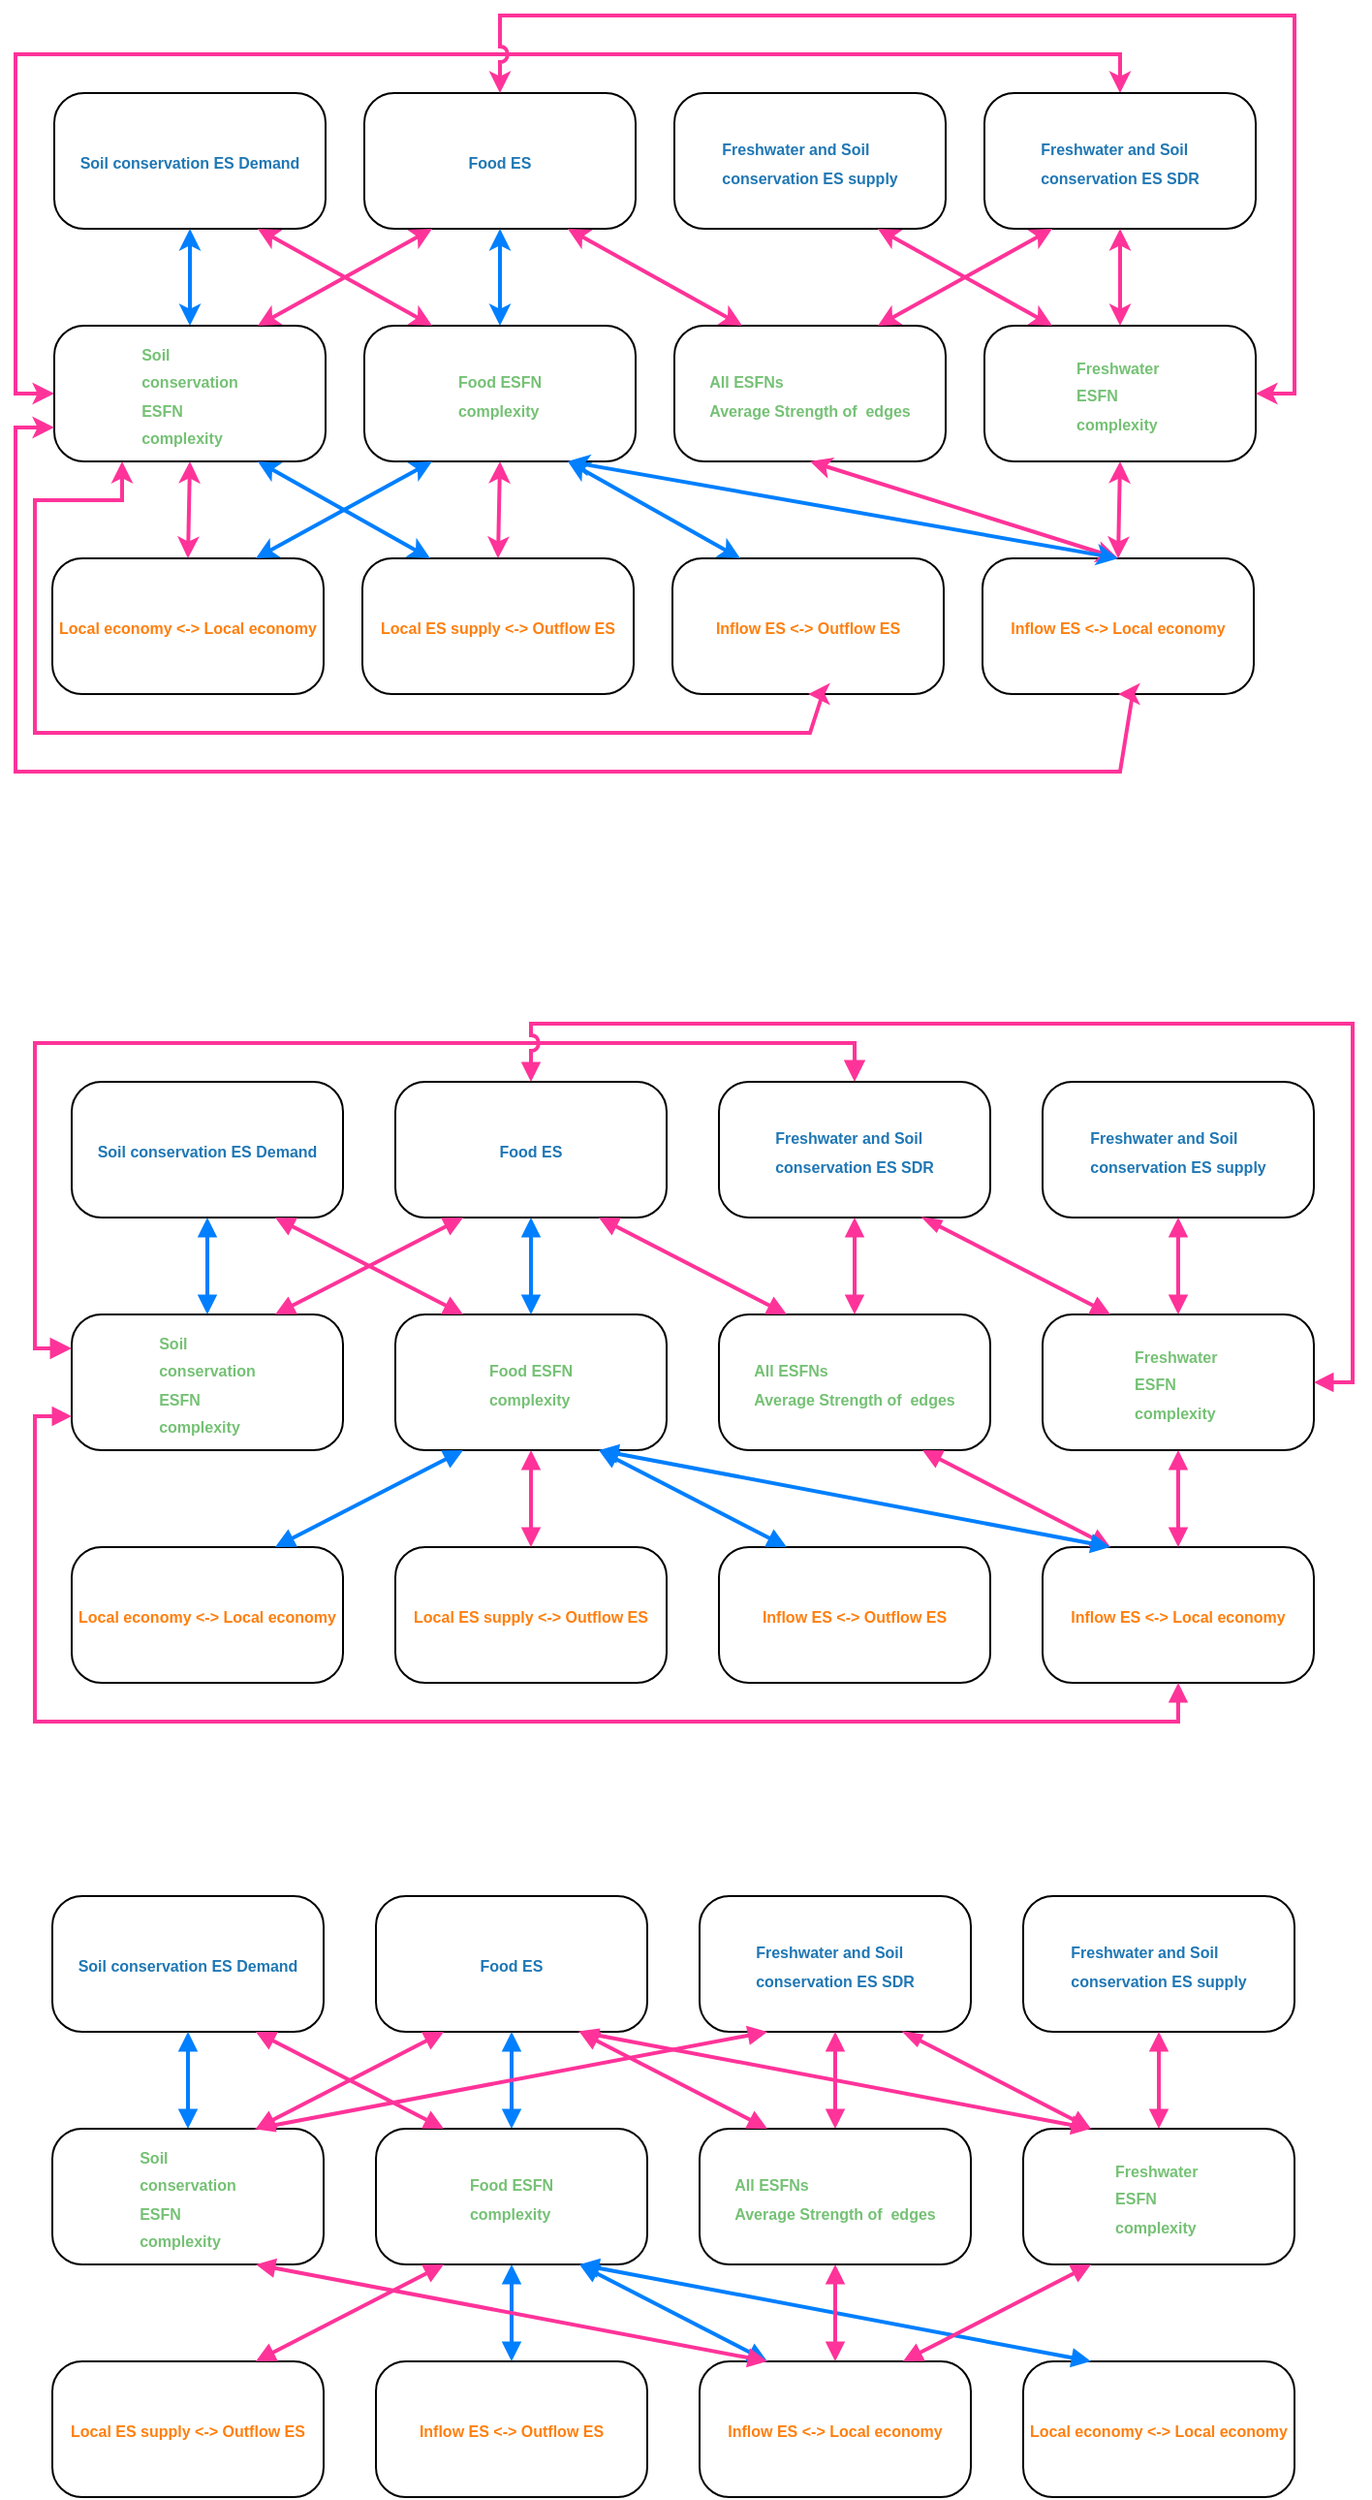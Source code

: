 <mxfile version="24.0.7" type="github">
  <diagram name="第 1 页" id="JeE2c27Bu6EYM7HYvsVZ">
    <mxGraphModel dx="983" dy="547" grid="1" gridSize="10" guides="1" tooltips="1" connect="1" arrows="1" fold="1" page="1" pageScale="1" pageWidth="827" pageHeight="1169" math="0" shadow="0">
      <root>
        <mxCell id="0" />
        <mxCell id="1" parent="0" />
        <mxCell id="OIKS8xXbddzwCxAj18jL-1" value="&lt;p style=&quot;language:zh-CN;margin-top:0pt;margin-bottom:0pt;margin-left:0in;&lt;br/&gt;text-align:left;direction:ltr;unicode-bidi:embed;mso-line-break-override:none;&lt;br/&gt;word-break:normal;punctuation-wrap:hanging&quot;&gt;&lt;span style=&quot;color: rgb(31, 119, 180); font-family: Arial; font-size: 8px; font-weight: 700;&quot;&gt;Soil&amp;nbsp;&lt;/span&gt;&lt;span style=&quot;color: rgb(31, 119, 180); font-family: Arial; font-size: 8px; font-weight: 700;&quot;&gt;conservation ES Demand&lt;/span&gt;&lt;br&gt;&lt;/p&gt;" style="rounded=1;whiteSpace=wrap;html=1;arcSize=22;" parent="1" vertex="1">
          <mxGeometry x="80" y="80" width="140" height="70" as="geometry" />
        </mxCell>
        <mxCell id="OIKS8xXbddzwCxAj18jL-2" value="&lt;span style=&quot;color: rgb(31, 119, 180); font-size: 8px; font-weight: 700; text-align: left;&quot;&gt;Food ES&lt;/span&gt;" style="rounded=1;whiteSpace=wrap;html=1;arcSize=22;" parent="1" vertex="1">
          <mxGeometry x="240" y="80" width="140" height="70" as="geometry" />
        </mxCell>
        <mxCell id="OIKS8xXbddzwCxAj18jL-3" value="&lt;p style=&quot;text-align: left; margin-top: 0pt; margin-bottom: 0pt; margin-left: 0in; direction: ltr; unicode-bidi: embed; word-break: normal;&quot;&gt;&lt;font style=&quot;font-size: 8px;&quot;&gt;&lt;span style=&quot;color: rgb(31, 119, 180); font-weight: bold;&quot;&gt;Freshwater&amp;nbsp;&lt;/span&gt;&lt;span style=&quot;color: rgb(31, 119, 180); font-weight: bold; background-color: initial;&quot;&gt;and&amp;nbsp;&lt;/span&gt;&lt;span style=&quot;color: rgb(31, 119, 180); font-weight: bold; background-color: initial;&quot;&gt;Soil&amp;nbsp;&lt;/span&gt;&lt;/font&gt;&lt;/p&gt;&lt;p style=&quot;text-align: left; margin-top: 0pt; margin-bottom: 0pt; margin-left: 0in; direction: ltr; unicode-bidi: embed; word-break: normal;&quot;&gt;&lt;font style=&quot;font-size: 8px;&quot;&gt;&lt;span style=&quot;color: rgb(31, 119, 180); font-weight: bold; background-color: initial;&quot;&gt;conservation&lt;/span&gt;&lt;span style=&quot;background-color: initial; color: rgb(31, 119, 180); font-weight: bold;&quot;&gt;&amp;nbsp;&lt;/span&gt;&lt;span style=&quot;background-color: initial; color: rgb(31, 119, 180); font-weight: bold;&quot;&gt;ES&amp;nbsp;&lt;/span&gt;&lt;span style=&quot;color: rgb(31, 119, 180); font-weight: bold; background-color: initial;&quot;&gt;supply&lt;/span&gt;&lt;/font&gt;&lt;/p&gt;" style="rounded=1;whiteSpace=wrap;html=1;arcSize=22;" parent="1" vertex="1">
          <mxGeometry x="400" y="80" width="140" height="70" as="geometry" />
        </mxCell>
        <mxCell id="OIKS8xXbddzwCxAj18jL-41" style="edgeStyle=orthogonalEdgeStyle;rounded=0;orthogonalLoop=1;jettySize=auto;html=1;exitX=0.5;exitY=0;exitDx=0;exitDy=0;startArrow=classic;startFill=1;endSize=5;startSize=5;strokeWidth=2;strokeColor=#FF3399;entryX=0;entryY=0.5;entryDx=0;entryDy=0;" parent="1" source="OIKS8xXbddzwCxAj18jL-4" target="OIKS8xXbddzwCxAj18jL-5" edge="1">
          <mxGeometry relative="1" as="geometry">
            <mxPoint x="630.103" y="30" as="targetPoint" />
          </mxGeometry>
        </mxCell>
        <mxCell id="OIKS8xXbddzwCxAj18jL-4" value="&lt;p style=&quot;text-align: left; margin-top: 0pt; margin-bottom: 0pt; margin-left: 0in; direction: ltr; unicode-bidi: embed; word-break: normal;&quot;&gt;&lt;font style=&quot;font-size: 8px;&quot;&gt;&lt;span style=&quot;color: rgb(31, 119, 180); font-weight: bold;&quot;&gt;Freshwater&amp;nbsp;&lt;/span&gt;&lt;span style=&quot;color: rgb(31, 119, 180); font-weight: bold; background-color: initial;&quot;&gt;and&amp;nbsp;&lt;/span&gt;&lt;span style=&quot;color: rgb(31, 119, 180); font-weight: bold; background-color: initial;&quot;&gt;Soil&amp;nbsp;&lt;/span&gt;&lt;/font&gt;&lt;/p&gt;&lt;p style=&quot;text-align: left; margin-top: 0pt; margin-bottom: 0pt; margin-left: 0in; direction: ltr; unicode-bidi: embed; word-break: normal;&quot;&gt;&lt;font style=&quot;font-size: 8px;&quot;&gt;&lt;span style=&quot;color: rgb(31, 119, 180); font-weight: bold; background-color: initial;&quot;&gt;conservation&lt;/span&gt;&lt;span style=&quot;background-color: initial; color: rgb(31, 119, 180); font-weight: bold;&quot;&gt;&amp;nbsp;&lt;/span&gt;&lt;span style=&quot;background-color: initial; color: rgb(31, 119, 180); font-weight: bold;&quot;&gt;ES&amp;nbsp;&lt;/span&gt;&lt;span style=&quot;color: rgb(31, 119, 180); font-weight: bold; background-color: initial;&quot;&gt;SDR&lt;/span&gt;&lt;/font&gt;&lt;/p&gt;" style="rounded=1;whiteSpace=wrap;html=1;arcSize=22;" parent="1" vertex="1">
          <mxGeometry x="560" y="80" width="140" height="70" as="geometry" />
        </mxCell>
        <mxCell id="OIKS8xXbddzwCxAj18jL-5" value="&lt;p style=&quot;text-align: left; margin-top: 0pt; margin-bottom: 0pt; margin-left: 0in; direction: ltr; unicode-bidi: embed; word-break: normal;&quot;&gt;&lt;font color=&quot;#75c175&quot;&gt;&lt;span style=&quot;font-size: 8px;&quot;&gt;&lt;b&gt;Soil&amp;nbsp;&lt;/b&gt;&lt;/span&gt;&lt;/font&gt;&lt;/p&gt;&lt;p style=&quot;text-align: left; margin-top: 0pt; margin-bottom: 0pt; margin-left: 0in; direction: ltr; unicode-bidi: embed; word-break: normal;&quot;&gt;&lt;font color=&quot;#75c175&quot;&gt;&lt;span style=&quot;font-size: 8px;&quot;&gt;&lt;b&gt;conservation&lt;/b&gt;&lt;/span&gt;&lt;/font&gt;&lt;/p&gt;&lt;p style=&quot;text-align: left; margin-top: 0pt; margin-bottom: 0pt; margin-left: 0in; direction: ltr; unicode-bidi: embed; word-break: normal;&quot;&gt;&lt;font color=&quot;#75c175&quot;&gt;&lt;span style=&quot;font-size: 8px;&quot;&gt;&lt;b&gt;ESFN&lt;/b&gt;&lt;/span&gt;&lt;/font&gt;&lt;/p&gt;&lt;p style=&quot;text-align: left; margin-top: 0pt; margin-bottom: 0pt; margin-left: 0in; direction: ltr; unicode-bidi: embed; word-break: normal;&quot;&gt;&lt;font color=&quot;#75c175&quot;&gt;&lt;span style=&quot;font-size: 8px;&quot;&gt;&lt;b&gt;complexity&lt;/b&gt;&lt;/span&gt;&lt;/font&gt;&lt;/p&gt;" style="rounded=1;whiteSpace=wrap;html=1;arcSize=22;" parent="1" vertex="1">
          <mxGeometry x="80" y="200" width="140" height="70" as="geometry" />
        </mxCell>
        <mxCell id="OIKS8xXbddzwCxAj18jL-6" value="&lt;p style=&quot;text-align: left; margin-top: 0pt; margin-bottom: 0pt; margin-left: 0in; direction: ltr; unicode-bidi: embed; word-break: normal;&quot;&gt;&lt;font color=&quot;#75c175&quot;&gt;&lt;span style=&quot;font-size: 8px;&quot;&gt;&lt;b&gt;Food ESFN&lt;/b&gt;&lt;/span&gt;&lt;/font&gt;&lt;/p&gt;&lt;p style=&quot;text-align: left; margin-top: 0pt; margin-bottom: 0pt; margin-left: 0in; direction: ltr; unicode-bidi: embed; word-break: normal;&quot;&gt;&lt;font color=&quot;#75c175&quot;&gt;&lt;span style=&quot;font-size: 8px;&quot;&gt;&lt;b&gt;complexity&lt;/b&gt;&lt;/span&gt;&lt;/font&gt;&lt;/p&gt;" style="rounded=1;whiteSpace=wrap;html=1;arcSize=22;" parent="1" vertex="1">
          <mxGeometry x="240" y="200" width="140" height="70" as="geometry" />
        </mxCell>
        <mxCell id="OIKS8xXbddzwCxAj18jL-7" value="&lt;p style=&quot;text-align: left; margin-top: 0pt; margin-bottom: 0pt; margin-left: 0in; direction: ltr; unicode-bidi: embed; word-break: normal;&quot;&gt;&lt;font color=&quot;#75c175&quot;&gt;&lt;span style=&quot;font-size: 8px;&quot;&gt;&lt;b&gt;All ESFNs&lt;/b&gt;&lt;/span&gt;&lt;/font&gt;&lt;/p&gt;&lt;p style=&quot;text-align: left; margin-top: 0pt; margin-bottom: 0pt; margin-left: 0in; direction: ltr; unicode-bidi: embed; word-break: normal;&quot;&gt;&lt;font color=&quot;#75c175&quot;&gt;&lt;span style=&quot;font-size: 8px;&quot;&gt;&lt;b&gt;Average&amp;nbsp;&lt;/b&gt;&lt;/span&gt;&lt;/font&gt;&lt;b style=&quot;font-size: 8px; color: rgb(117, 193, 117); background-color: initial;&quot;&gt;Strength of&amp;nbsp;&amp;nbsp;&lt;/b&gt;&lt;b style=&quot;font-size: 8px; color: rgb(117, 193, 117); background-color: initial;&quot;&gt;edges&lt;/b&gt;&lt;/p&gt;" style="rounded=1;whiteSpace=wrap;html=1;arcSize=22;" parent="1" vertex="1">
          <mxGeometry x="400" y="200" width="140" height="70" as="geometry" />
        </mxCell>
        <mxCell id="OIKS8xXbddzwCxAj18jL-8" value="&lt;p style=&quot;text-align: left; margin-top: 0pt; margin-bottom: 0pt; margin-left: 0in; direction: ltr; unicode-bidi: embed; word-break: normal;&quot;&gt;&lt;font color=&quot;#75c175&quot;&gt;&lt;span style=&quot;font-size: 8px;&quot;&gt;&lt;b&gt;Freshwater&amp;nbsp;&lt;/b&gt;&lt;/span&gt;&lt;/font&gt;&lt;/p&gt;&lt;p style=&quot;text-align: left; margin-top: 0pt; margin-bottom: 0pt; margin-left: 0in; direction: ltr; unicode-bidi: embed; word-break: normal;&quot;&gt;&lt;font color=&quot;#75c175&quot;&gt;&lt;span style=&quot;font-size: 8px;&quot;&gt;&lt;b&gt;ESFN&lt;/b&gt;&lt;/span&gt;&lt;/font&gt;&lt;/p&gt;&lt;p style=&quot;text-align: left; margin-top: 0pt; margin-bottom: 0pt; margin-left: 0in; direction: ltr; unicode-bidi: embed; word-break: normal;&quot;&gt;&lt;font color=&quot;#75c175&quot;&gt;&lt;span style=&quot;font-size: 8px;&quot;&gt;&lt;b&gt;complexity&lt;/b&gt;&lt;/span&gt;&lt;/font&gt;&lt;/p&gt;" style="rounded=1;whiteSpace=wrap;html=1;arcSize=22;" parent="1" vertex="1">
          <mxGeometry x="560" y="200" width="140" height="70" as="geometry" />
        </mxCell>
        <mxCell id="OIKS8xXbddzwCxAj18jL-9" value="&lt;span style=&quot;color: rgb(255, 127, 14); font-size: 8px; font-weight: 700; text-align: left;&quot;&gt;Local economy &amp;lt;-&amp;gt; Local economy&lt;/span&gt;" style="rounded=1;whiteSpace=wrap;html=1;arcSize=22;" parent="1" vertex="1">
          <mxGeometry x="79" y="320" width="140" height="70" as="geometry" />
        </mxCell>
        <mxCell id="OIKS8xXbddzwCxAj18jL-10" value="&lt;b style=&quot;color: rgb(255, 127, 14); font-size: 8px; text-align: left;&quot;&gt;Local ES supply &amp;lt;-&amp;gt; Outflow ES&lt;/b&gt;" style="rounded=1;whiteSpace=wrap;html=1;arcSize=22;" parent="1" vertex="1">
          <mxGeometry x="239" y="320" width="140" height="70" as="geometry" />
        </mxCell>
        <mxCell id="OIKS8xXbddzwCxAj18jL-11" value="&lt;b style=&quot;color: rgb(255, 127, 14); font-size: 8px; text-align: left;&quot;&gt;Inflow ES &amp;lt;-&amp;gt; Outflow ES&lt;/b&gt;" style="rounded=1;whiteSpace=wrap;html=1;arcSize=22;" parent="1" vertex="1">
          <mxGeometry x="399" y="320" width="140" height="70" as="geometry" />
        </mxCell>
        <mxCell id="OIKS8xXbddzwCxAj18jL-12" value="&lt;b style=&quot;color: rgb(255, 127, 14); font-size: 8px; text-align: left;&quot;&gt;Inflow ES &amp;lt;-&amp;gt; Local economy&lt;/b&gt;" style="rounded=1;whiteSpace=wrap;html=1;arcSize=22;" parent="1" vertex="1">
          <mxGeometry x="559" y="320" width="140" height="70" as="geometry" />
        </mxCell>
        <mxCell id="OIKS8xXbddzwCxAj18jL-33" value="" style="endArrow=classic;startArrow=classic;html=1;rounded=0;strokeWidth=2;endSize=5;startSize=5;entryX=0.5;entryY=1;entryDx=0;entryDy=0;exitX=0.5;exitY=0;exitDx=0;exitDy=0;strokeColor=#007FFF;" parent="1" source="OIKS8xXbddzwCxAj18jL-5" target="OIKS8xXbddzwCxAj18jL-1" edge="1">
          <mxGeometry width="50" height="50" relative="1" as="geometry">
            <mxPoint x="40" y="200" as="sourcePoint" />
            <mxPoint x="90" y="150" as="targetPoint" />
          </mxGeometry>
        </mxCell>
        <mxCell id="OIKS8xXbddzwCxAj18jL-34" value="" style="endArrow=classic;startArrow=classic;html=1;rounded=0;strokeWidth=2;endSize=5;startSize=5;entryX=0.75;entryY=1;entryDx=0;entryDy=0;exitX=0.25;exitY=0;exitDx=0;exitDy=0;strokeColor=#FF3399;" parent="1" source="OIKS8xXbddzwCxAj18jL-6" target="OIKS8xXbddzwCxAj18jL-1" edge="1">
          <mxGeometry width="50" height="50" relative="1" as="geometry">
            <mxPoint x="160" y="210" as="sourcePoint" />
            <mxPoint x="160" y="160" as="targetPoint" />
          </mxGeometry>
        </mxCell>
        <mxCell id="OIKS8xXbddzwCxAj18jL-35" value="" style="endArrow=classic;startArrow=classic;html=1;rounded=0;strokeWidth=2;endSize=5;startSize=5;entryX=0.75;entryY=0;entryDx=0;entryDy=0;exitX=0.25;exitY=1;exitDx=0;exitDy=0;strokeColor=#FF3399;" parent="1" source="OIKS8xXbddzwCxAj18jL-2" target="OIKS8xXbddzwCxAj18jL-5" edge="1">
          <mxGeometry width="50" height="50" relative="1" as="geometry">
            <mxPoint x="285" y="210" as="sourcePoint" />
            <mxPoint x="195" y="160" as="targetPoint" />
          </mxGeometry>
        </mxCell>
        <mxCell id="OIKS8xXbddzwCxAj18jL-36" value="" style="endArrow=classic;startArrow=classic;html=1;rounded=0;strokeWidth=2;endSize=5;startSize=5;entryX=0.5;entryY=1;entryDx=0;entryDy=0;exitX=0.5;exitY=0;exitDx=0;exitDy=0;strokeColor=#007FFF;" parent="1" source="OIKS8xXbddzwCxAj18jL-6" target="OIKS8xXbddzwCxAj18jL-2" edge="1">
          <mxGeometry width="50" height="50" relative="1" as="geometry">
            <mxPoint x="160" y="210" as="sourcePoint" />
            <mxPoint x="160" y="160" as="targetPoint" />
          </mxGeometry>
        </mxCell>
        <mxCell id="OIKS8xXbddzwCxAj18jL-37" value="" style="endArrow=classic;startArrow=classic;html=1;rounded=0;strokeWidth=2;endSize=5;startSize=5;entryX=0.5;entryY=1;entryDx=0;entryDy=0;exitX=0.5;exitY=0;exitDx=0;exitDy=0;strokeColor=#FF3399;" parent="1" source="OIKS8xXbddzwCxAj18jL-8" target="OIKS8xXbddzwCxAj18jL-4" edge="1">
          <mxGeometry width="50" height="50" relative="1" as="geometry">
            <mxPoint x="285" y="210" as="sourcePoint" />
            <mxPoint x="195" y="160" as="targetPoint" />
          </mxGeometry>
        </mxCell>
        <mxCell id="OIKS8xXbddzwCxAj18jL-38" value="" style="endArrow=classic;startArrow=classic;html=1;rounded=0;strokeWidth=2;endSize=5;startSize=5;entryX=0.75;entryY=1;entryDx=0;entryDy=0;exitX=0.25;exitY=0;exitDx=0;exitDy=0;strokeColor=#FF3399;" parent="1" source="OIKS8xXbddzwCxAj18jL-7" target="OIKS8xXbddzwCxAj18jL-2" edge="1">
          <mxGeometry width="50" height="50" relative="1" as="geometry">
            <mxPoint x="285" y="210" as="sourcePoint" />
            <mxPoint x="195" y="160" as="targetPoint" />
          </mxGeometry>
        </mxCell>
        <mxCell id="OIKS8xXbddzwCxAj18jL-39" value="" style="endArrow=classic;startArrow=classic;html=1;rounded=0;strokeWidth=2;endSize=5;startSize=5;entryX=0.75;entryY=1;entryDx=0;entryDy=0;exitX=0.25;exitY=0;exitDx=0;exitDy=0;strokeColor=#FF3399;" parent="1" source="OIKS8xXbddzwCxAj18jL-8" target="OIKS8xXbddzwCxAj18jL-3" edge="1">
          <mxGeometry width="50" height="50" relative="1" as="geometry">
            <mxPoint x="610" y="200" as="sourcePoint" />
            <mxPoint x="520" y="150" as="targetPoint" />
          </mxGeometry>
        </mxCell>
        <mxCell id="OIKS8xXbddzwCxAj18jL-40" value="" style="endArrow=classic;startArrow=classic;html=1;rounded=0;strokeWidth=2;endSize=5;startSize=5;entryX=0.75;entryY=0;entryDx=0;entryDy=0;exitX=0.25;exitY=1;exitDx=0;exitDy=0;strokeColor=#FF3399;" parent="1" source="OIKS8xXbddzwCxAj18jL-4" target="OIKS8xXbddzwCxAj18jL-7" edge="1">
          <mxGeometry width="50" height="50" relative="1" as="geometry">
            <mxPoint x="610" y="150" as="sourcePoint" />
            <mxPoint x="520" y="200" as="targetPoint" />
          </mxGeometry>
        </mxCell>
        <mxCell id="OIKS8xXbddzwCxAj18jL-42" style="edgeStyle=orthogonalEdgeStyle;rounded=0;orthogonalLoop=1;jettySize=auto;html=1;exitX=1;exitY=0.5;exitDx=0;exitDy=0;startArrow=classic;startFill=1;endSize=5;startSize=5;strokeWidth=2;strokeColor=#FF3399;entryX=0.5;entryY=0;entryDx=0;entryDy=0;jumpStyle=arc;" parent="1" source="OIKS8xXbddzwCxAj18jL-8" target="OIKS8xXbddzwCxAj18jL-2" edge="1">
          <mxGeometry relative="1" as="geometry">
            <mxPoint x="90" y="245" as="targetPoint" />
            <mxPoint x="640" y="90" as="sourcePoint" />
            <Array as="points">
              <mxPoint x="720" y="235" />
              <mxPoint x="720" y="40" />
              <mxPoint x="310" y="40" />
            </Array>
          </mxGeometry>
        </mxCell>
        <mxCell id="OIKS8xXbddzwCxAj18jL-64" value="" style="endArrow=classic;startArrow=classic;html=1;rounded=0;strokeWidth=2;endSize=5;startSize=5;entryX=0.5;entryY=1;entryDx=0;entryDy=0;exitX=0.5;exitY=0;exitDx=0;exitDy=0;strokeColor=#FF3399;" parent="1" source="OIKS8xXbddzwCxAj18jL-9" target="OIKS8xXbddzwCxAj18jL-5" edge="1">
          <mxGeometry width="50" height="50" relative="1" as="geometry">
            <mxPoint x="640" y="210" as="sourcePoint" />
            <mxPoint x="640" y="160" as="targetPoint" />
          </mxGeometry>
        </mxCell>
        <mxCell id="OIKS8xXbddzwCxAj18jL-67" value="" style="endArrow=classic;startArrow=classic;html=1;rounded=0;strokeWidth=2;endSize=5;startSize=5;entryX=0.5;entryY=1;entryDx=0;entryDy=0;exitX=0.5;exitY=0;exitDx=0;exitDy=0;strokeColor=#FF3399;" parent="1" source="OIKS8xXbddzwCxAj18jL-10" target="OIKS8xXbddzwCxAj18jL-6" edge="1">
          <mxGeometry width="50" height="50" relative="1" as="geometry">
            <mxPoint x="160" y="330" as="sourcePoint" />
            <mxPoint x="160" y="280" as="targetPoint" />
          </mxGeometry>
        </mxCell>
        <mxCell id="OIKS8xXbddzwCxAj18jL-68" value="" style="endArrow=classic;startArrow=classic;html=1;rounded=0;strokeWidth=2;endSize=5;startSize=5;entryX=0.25;entryY=1;entryDx=0;entryDy=0;exitX=0.75;exitY=0;exitDx=0;exitDy=0;strokeColor=#007FFF;" parent="1" source="OIKS8xXbddzwCxAj18jL-9" target="OIKS8xXbddzwCxAj18jL-6" edge="1">
          <mxGeometry width="50" height="50" relative="1" as="geometry">
            <mxPoint x="320" y="210" as="sourcePoint" />
            <mxPoint x="320" y="160" as="targetPoint" />
          </mxGeometry>
        </mxCell>
        <mxCell id="OIKS8xXbddzwCxAj18jL-69" value="" style="endArrow=classic;startArrow=classic;html=1;rounded=0;strokeWidth=2;endSize=5;startSize=5;entryX=0.25;entryY=0;entryDx=0;entryDy=0;exitX=0.75;exitY=1;exitDx=0;exitDy=0;strokeColor=#007FFF;" parent="1" source="OIKS8xXbddzwCxAj18jL-5" target="OIKS8xXbddzwCxAj18jL-10" edge="1">
          <mxGeometry width="50" height="50" relative="1" as="geometry">
            <mxPoint x="195" y="330" as="sourcePoint" />
            <mxPoint x="285" y="280" as="targetPoint" />
          </mxGeometry>
        </mxCell>
        <mxCell id="OIKS8xXbddzwCxAj18jL-70" value="" style="endArrow=classic;startArrow=classic;html=1;rounded=0;strokeWidth=2;endSize=5;startSize=5;entryX=0.75;entryY=1;entryDx=0;entryDy=0;exitX=0.25;exitY=0;exitDx=0;exitDy=0;strokeColor=#007FFF;" parent="1" source="OIKS8xXbddzwCxAj18jL-11" target="OIKS8xXbddzwCxAj18jL-6" edge="1">
          <mxGeometry width="50" height="50" relative="1" as="geometry">
            <mxPoint x="195" y="330" as="sourcePoint" />
            <mxPoint x="285" y="280" as="targetPoint" />
          </mxGeometry>
        </mxCell>
        <mxCell id="OIKS8xXbddzwCxAj18jL-72" value="" style="endArrow=classic;startArrow=classic;html=1;rounded=0;strokeWidth=2;endSize=5;startSize=5;entryX=0.5;entryY=1;entryDx=0;entryDy=0;exitX=0.5;exitY=0;exitDx=0;exitDy=0;strokeColor=#FF3399;" parent="1" source="OIKS8xXbddzwCxAj18jL-12" target="OIKS8xXbddzwCxAj18jL-8" edge="1">
          <mxGeometry width="50" height="50" relative="1" as="geometry">
            <mxPoint x="160" y="330" as="sourcePoint" />
            <mxPoint x="160" y="280" as="targetPoint" />
          </mxGeometry>
        </mxCell>
        <mxCell id="OIKS8xXbddzwCxAj18jL-73" value="" style="endArrow=classic;startArrow=classic;html=1;rounded=0;strokeWidth=2;endSize=5;startSize=5;entryX=0.5;entryY=1;entryDx=0;entryDy=0;exitX=0.5;exitY=0;exitDx=0;exitDy=0;strokeColor=#FF3399;" parent="1" source="OIKS8xXbddzwCxAj18jL-12" target="OIKS8xXbddzwCxAj18jL-7" edge="1">
          <mxGeometry width="50" height="50" relative="1" as="geometry">
            <mxPoint x="640" y="330" as="sourcePoint" />
            <mxPoint x="640" y="280" as="targetPoint" />
          </mxGeometry>
        </mxCell>
        <mxCell id="OIKS8xXbddzwCxAj18jL-74" style="edgeStyle=orthogonalEdgeStyle;rounded=0;orthogonalLoop=1;jettySize=auto;html=1;exitX=0.5;exitY=1;exitDx=0;exitDy=0;startArrow=classic;startFill=1;endSize=5;startSize=5;strokeWidth=2;strokeColor=#FF3399;entryX=0;entryY=0.75;entryDx=0;entryDy=0;jumpStyle=arc;" parent="1" source="OIKS8xXbddzwCxAj18jL-12" target="OIKS8xXbddzwCxAj18jL-5" edge="1">
          <mxGeometry relative="1" as="geometry">
            <mxPoint x="300" y="469.97" as="targetPoint" />
            <mxPoint x="690" y="624.97" as="sourcePoint" />
            <Array as="points">
              <mxPoint x="630" y="430" />
              <mxPoint x="60" y="430" />
              <mxPoint x="60" y="253" />
            </Array>
          </mxGeometry>
        </mxCell>
        <mxCell id="OIKS8xXbddzwCxAj18jL-75" style="edgeStyle=orthogonalEdgeStyle;rounded=0;orthogonalLoop=1;jettySize=auto;html=1;exitX=0.5;exitY=1;exitDx=0;exitDy=0;startArrow=classic;startFill=1;endSize=5;startSize=5;strokeWidth=2;strokeColor=#FF3399;jumpStyle=arc;entryX=0.25;entryY=1;entryDx=0;entryDy=0;" parent="1" source="OIKS8xXbddzwCxAj18jL-11" target="OIKS8xXbddzwCxAj18jL-5" edge="1">
          <mxGeometry relative="1" as="geometry">
            <mxPoint x="90" y="290" as="targetPoint" />
            <mxPoint x="640" y="400" as="sourcePoint" />
            <Array as="points">
              <mxPoint x="470" y="410" />
              <mxPoint x="70" y="410" />
              <mxPoint x="70" y="290" />
              <mxPoint x="115" y="290" />
            </Array>
          </mxGeometry>
        </mxCell>
        <mxCell id="OIKS8xXbddzwCxAj18jL-76" value="" style="endArrow=classic;startArrow=classic;html=1;rounded=0;strokeWidth=2;endSize=5;startSize=5;entryX=0.75;entryY=1;entryDx=0;entryDy=0;exitX=0.5;exitY=0;exitDx=0;exitDy=0;strokeColor=#007FFF;" parent="1" source="OIKS8xXbddzwCxAj18jL-12" target="OIKS8xXbddzwCxAj18jL-6" edge="1">
          <mxGeometry width="50" height="50" relative="1" as="geometry">
            <mxPoint x="445" y="330" as="sourcePoint" />
            <mxPoint x="355" y="280" as="targetPoint" />
          </mxGeometry>
        </mxCell>
        <mxCell id="OIKS8xXbddzwCxAj18jL-223" value="&lt;p style=&quot;language:zh-CN;margin-top:0pt;margin-bottom:0pt;margin-left:0in;&lt;br/&gt;text-align:left;direction:ltr;unicode-bidi:embed;mso-line-break-override:none;&lt;br/&gt;word-break:normal;punctuation-wrap:hanging&quot;&gt;&lt;span style=&quot;color: rgb(31, 119, 180); font-family: Arial; font-size: 8px; font-weight: 700;&quot;&gt;Soil&amp;nbsp;&lt;/span&gt;&lt;span style=&quot;color: rgb(31, 119, 180); font-family: Arial; font-size: 8px; font-weight: 700;&quot;&gt;conservation ES Demand&lt;/span&gt;&lt;br&gt;&lt;/p&gt;" style="rounded=1;whiteSpace=wrap;html=1;arcSize=22;" parent="1" vertex="1">
          <mxGeometry x="89" y="590" width="140" height="70" as="geometry" />
        </mxCell>
        <mxCell id="OIKS8xXbddzwCxAj18jL-224" value="&lt;span style=&quot;color: rgb(31, 119, 180); font-size: 8px; font-weight: 700; text-align: left;&quot;&gt;Food ES&lt;/span&gt;" style="rounded=1;whiteSpace=wrap;html=1;arcSize=22;" parent="1" vertex="1">
          <mxGeometry x="256" y="590" width="140" height="70" as="geometry" />
        </mxCell>
        <mxCell id="OIKS8xXbddzwCxAj18jL-225" value="&lt;p style=&quot;text-align: left; margin-top: 0pt; margin-bottom: 0pt; margin-left: 0in; direction: ltr; unicode-bidi: embed; word-break: normal;&quot;&gt;&lt;font style=&quot;font-size: 8px;&quot;&gt;&lt;span style=&quot;color: rgb(31, 119, 180); font-weight: bold;&quot;&gt;Freshwater&amp;nbsp;&lt;/span&gt;&lt;span style=&quot;color: rgb(31, 119, 180); font-weight: bold; background-color: initial;&quot;&gt;and&amp;nbsp;&lt;/span&gt;&lt;span style=&quot;color: rgb(31, 119, 180); font-weight: bold; background-color: initial;&quot;&gt;Soil&amp;nbsp;&lt;/span&gt;&lt;/font&gt;&lt;/p&gt;&lt;p style=&quot;text-align: left; margin-top: 0pt; margin-bottom: 0pt; margin-left: 0in; direction: ltr; unicode-bidi: embed; word-break: normal;&quot;&gt;&lt;font style=&quot;font-size: 8px;&quot;&gt;&lt;span style=&quot;color: rgb(31, 119, 180); font-weight: bold; background-color: initial;&quot;&gt;conservation&lt;/span&gt;&lt;span style=&quot;background-color: initial; color: rgb(31, 119, 180); font-weight: bold;&quot;&gt;&amp;nbsp;&lt;/span&gt;&lt;span style=&quot;background-color: initial; color: rgb(31, 119, 180); font-weight: bold;&quot;&gt;ES&amp;nbsp;&lt;/span&gt;&lt;span style=&quot;color: rgb(31, 119, 180); font-weight: bold; background-color: initial;&quot;&gt;supply&lt;/span&gt;&lt;/font&gt;&lt;/p&gt;" style="rounded=1;whiteSpace=wrap;html=1;arcSize=22;" parent="1" vertex="1">
          <mxGeometry x="590" y="590" width="140" height="70" as="geometry" />
        </mxCell>
        <mxCell id="OIKS8xXbddzwCxAj18jL-226" style="edgeStyle=orthogonalEdgeStyle;rounded=0;orthogonalLoop=1;jettySize=auto;html=1;exitX=0.5;exitY=0;exitDx=0;exitDy=0;startArrow=block;startFill=1;strokeWidth=2;strokeColor=#FF3399;entryX=0;entryY=0.25;entryDx=0;entryDy=0;curved=0;endArrow=block;endFill=1;" parent="1" source="OIKS8xXbddzwCxAj18jL-227" target="OIKS8xXbddzwCxAj18jL-228" edge="1">
          <mxGeometry relative="1" as="geometry">
            <mxPoint x="660.103" y="540" as="targetPoint" />
            <Array as="points">
              <mxPoint x="493" y="570" />
              <mxPoint x="70" y="570" />
              <mxPoint x="70" y="727" />
            </Array>
          </mxGeometry>
        </mxCell>
        <mxCell id="OIKS8xXbddzwCxAj18jL-227" value="&lt;p style=&quot;text-align: left; margin-top: 0pt; margin-bottom: 0pt; margin-left: 0in; direction: ltr; unicode-bidi: embed; word-break: normal;&quot;&gt;&lt;font style=&quot;font-size: 8px;&quot;&gt;&lt;span style=&quot;color: rgb(31, 119, 180); font-weight: bold;&quot;&gt;Freshwater&amp;nbsp;&lt;/span&gt;&lt;span style=&quot;color: rgb(31, 119, 180); font-weight: bold; background-color: initial;&quot;&gt;and&amp;nbsp;&lt;/span&gt;&lt;span style=&quot;color: rgb(31, 119, 180); font-weight: bold; background-color: initial;&quot;&gt;Soil&amp;nbsp;&lt;/span&gt;&lt;/font&gt;&lt;/p&gt;&lt;p style=&quot;text-align: left; margin-top: 0pt; margin-bottom: 0pt; margin-left: 0in; direction: ltr; unicode-bidi: embed; word-break: normal;&quot;&gt;&lt;font style=&quot;font-size: 8px;&quot;&gt;&lt;span style=&quot;color: rgb(31, 119, 180); font-weight: bold; background-color: initial;&quot;&gt;conservation&lt;/span&gt;&lt;span style=&quot;background-color: initial; color: rgb(31, 119, 180); font-weight: bold;&quot;&gt;&amp;nbsp;&lt;/span&gt;&lt;span style=&quot;background-color: initial; color: rgb(31, 119, 180); font-weight: bold;&quot;&gt;ES&amp;nbsp;&lt;/span&gt;&lt;span style=&quot;color: rgb(31, 119, 180); font-weight: bold; background-color: initial;&quot;&gt;SDR&lt;/span&gt;&lt;/font&gt;&lt;/p&gt;" style="rounded=1;whiteSpace=wrap;html=1;arcSize=22;" parent="1" vertex="1">
          <mxGeometry x="423" y="590" width="140" height="70" as="geometry" />
        </mxCell>
        <mxCell id="OIKS8xXbddzwCxAj18jL-228" value="&lt;p style=&quot;text-align: left; margin-top: 0pt; margin-bottom: 0pt; margin-left: 0in; direction: ltr; unicode-bidi: embed; word-break: normal;&quot;&gt;&lt;font color=&quot;#75c175&quot;&gt;&lt;span style=&quot;font-size: 8px;&quot;&gt;&lt;b&gt;Soil&amp;nbsp;&lt;/b&gt;&lt;/span&gt;&lt;/font&gt;&lt;/p&gt;&lt;p style=&quot;text-align: left; margin-top: 0pt; margin-bottom: 0pt; margin-left: 0in; direction: ltr; unicode-bidi: embed; word-break: normal;&quot;&gt;&lt;font color=&quot;#75c175&quot;&gt;&lt;span style=&quot;font-size: 8px;&quot;&gt;&lt;b&gt;conservation&lt;/b&gt;&lt;/span&gt;&lt;/font&gt;&lt;/p&gt;&lt;p style=&quot;text-align: left; margin-top: 0pt; margin-bottom: 0pt; margin-left: 0in; direction: ltr; unicode-bidi: embed; word-break: normal;&quot;&gt;&lt;font color=&quot;#75c175&quot;&gt;&lt;span style=&quot;font-size: 8px;&quot;&gt;&lt;b&gt;ESFN&lt;/b&gt;&lt;/span&gt;&lt;/font&gt;&lt;/p&gt;&lt;p style=&quot;text-align: left; margin-top: 0pt; margin-bottom: 0pt; margin-left: 0in; direction: ltr; unicode-bidi: embed; word-break: normal;&quot;&gt;&lt;font color=&quot;#75c175&quot;&gt;&lt;span style=&quot;font-size: 8px;&quot;&gt;&lt;b&gt;complexity&lt;/b&gt;&lt;/span&gt;&lt;/font&gt;&lt;/p&gt;" style="rounded=1;whiteSpace=wrap;html=1;arcSize=22;" parent="1" vertex="1">
          <mxGeometry x="89" y="710" width="140" height="70" as="geometry" />
        </mxCell>
        <mxCell id="OIKS8xXbddzwCxAj18jL-229" value="&lt;p style=&quot;text-align: left; margin-top: 0pt; margin-bottom: 0pt; margin-left: 0in; direction: ltr; unicode-bidi: embed; word-break: normal;&quot;&gt;&lt;font color=&quot;#75c175&quot;&gt;&lt;span style=&quot;font-size: 8px;&quot;&gt;&lt;b&gt;Food ESFN&lt;/b&gt;&lt;/span&gt;&lt;/font&gt;&lt;/p&gt;&lt;p style=&quot;text-align: left; margin-top: 0pt; margin-bottom: 0pt; margin-left: 0in; direction: ltr; unicode-bidi: embed; word-break: normal;&quot;&gt;&lt;font color=&quot;#75c175&quot;&gt;&lt;span style=&quot;font-size: 8px;&quot;&gt;&lt;b&gt;complexity&lt;/b&gt;&lt;/span&gt;&lt;/font&gt;&lt;/p&gt;" style="rounded=1;whiteSpace=wrap;html=1;arcSize=22;" parent="1" vertex="1">
          <mxGeometry x="256" y="710" width="140" height="70" as="geometry" />
        </mxCell>
        <mxCell id="OIKS8xXbddzwCxAj18jL-230" value="&lt;p style=&quot;text-align: left; margin-top: 0pt; margin-bottom: 0pt; margin-left: 0in; direction: ltr; unicode-bidi: embed; word-break: normal;&quot;&gt;&lt;font color=&quot;#75c175&quot;&gt;&lt;span style=&quot;font-size: 8px;&quot;&gt;&lt;b&gt;All ESFNs&lt;/b&gt;&lt;/span&gt;&lt;/font&gt;&lt;/p&gt;&lt;p style=&quot;text-align: left; margin-top: 0pt; margin-bottom: 0pt; margin-left: 0in; direction: ltr; unicode-bidi: embed; word-break: normal;&quot;&gt;&lt;font color=&quot;#75c175&quot;&gt;&lt;span style=&quot;font-size: 8px;&quot;&gt;&lt;b&gt;Average&amp;nbsp;&lt;/b&gt;&lt;/span&gt;&lt;/font&gt;&lt;b style=&quot;font-size: 8px; color: rgb(117, 193, 117); background-color: initial;&quot;&gt;Strength of&amp;nbsp;&amp;nbsp;&lt;/b&gt;&lt;b style=&quot;font-size: 8px; color: rgb(117, 193, 117); background-color: initial;&quot;&gt;edges&lt;/b&gt;&lt;/p&gt;" style="rounded=1;whiteSpace=wrap;html=1;arcSize=22;" parent="1" vertex="1">
          <mxGeometry x="423" y="710" width="140" height="70" as="geometry" />
        </mxCell>
        <mxCell id="OIKS8xXbddzwCxAj18jL-231" value="&lt;p style=&quot;text-align: left; margin-top: 0pt; margin-bottom: 0pt; margin-left: 0in; direction: ltr; unicode-bidi: embed; word-break: normal;&quot;&gt;&lt;font color=&quot;#75c175&quot;&gt;&lt;span style=&quot;font-size: 8px;&quot;&gt;&lt;b&gt;Freshwater&amp;nbsp;&lt;/b&gt;&lt;/span&gt;&lt;/font&gt;&lt;/p&gt;&lt;p style=&quot;text-align: left; margin-top: 0pt; margin-bottom: 0pt; margin-left: 0in; direction: ltr; unicode-bidi: embed; word-break: normal;&quot;&gt;&lt;font color=&quot;#75c175&quot;&gt;&lt;span style=&quot;font-size: 8px;&quot;&gt;&lt;b&gt;ESFN&lt;/b&gt;&lt;/span&gt;&lt;/font&gt;&lt;/p&gt;&lt;p style=&quot;text-align: left; margin-top: 0pt; margin-bottom: 0pt; margin-left: 0in; direction: ltr; unicode-bidi: embed; word-break: normal;&quot;&gt;&lt;font color=&quot;#75c175&quot;&gt;&lt;span style=&quot;font-size: 8px;&quot;&gt;&lt;b&gt;complexity&lt;/b&gt;&lt;/span&gt;&lt;/font&gt;&lt;/p&gt;" style="rounded=1;whiteSpace=wrap;html=1;arcSize=22;" parent="1" vertex="1">
          <mxGeometry x="590" y="710" width="140" height="70" as="geometry" />
        </mxCell>
        <mxCell id="OIKS8xXbddzwCxAj18jL-232" value="&lt;span style=&quot;color: rgb(255, 127, 14); font-size: 8px; font-weight: 700; text-align: left;&quot;&gt;Local economy &amp;lt;-&amp;gt; Local economy&lt;/span&gt;" style="rounded=1;whiteSpace=wrap;html=1;arcSize=22;" parent="1" vertex="1">
          <mxGeometry x="89" y="830" width="140" height="70" as="geometry" />
        </mxCell>
        <mxCell id="OIKS8xXbddzwCxAj18jL-233" value="&lt;b style=&quot;color: rgb(255, 127, 14); font-size: 8px; text-align: left;&quot;&gt;Local ES supply &amp;lt;-&amp;gt; Outflow ES&lt;/b&gt;" style="rounded=1;whiteSpace=wrap;html=1;arcSize=22;" parent="1" vertex="1">
          <mxGeometry x="256" y="830" width="140" height="70" as="geometry" />
        </mxCell>
        <mxCell id="OIKS8xXbddzwCxAj18jL-234" value="&lt;b style=&quot;color: rgb(255, 127, 14); font-size: 8px; text-align: left;&quot;&gt;Inflow ES &amp;lt;-&amp;gt; Outflow ES&lt;/b&gt;" style="rounded=1;whiteSpace=wrap;html=1;arcSize=22;" parent="1" vertex="1">
          <mxGeometry x="423" y="830" width="140" height="70" as="geometry" />
        </mxCell>
        <mxCell id="OIKS8xXbddzwCxAj18jL-235" value="&lt;b style=&quot;color: rgb(255, 127, 14); font-size: 8px; text-align: left;&quot;&gt;Inflow ES &amp;lt;-&amp;gt; Local economy&lt;/b&gt;" style="rounded=1;whiteSpace=wrap;html=1;arcSize=22;" parent="1" vertex="1">
          <mxGeometry x="590" y="830" width="140" height="70" as="geometry" />
        </mxCell>
        <mxCell id="OIKS8xXbddzwCxAj18jL-236" value="" style="endArrow=block;startArrow=block;html=1;rounded=0;strokeWidth=2;endSize=5;startSize=5;entryX=0.5;entryY=1;entryDx=0;entryDy=0;exitX=0.5;exitY=0;exitDx=0;exitDy=0;strokeColor=#007FFF;targetPerimeterSpacing=0;curved=0;startFill=1;endFill=1;" parent="1" source="OIKS8xXbddzwCxAj18jL-228" target="OIKS8xXbddzwCxAj18jL-223" edge="1">
          <mxGeometry width="50" height="50" relative="1" as="geometry">
            <mxPoint x="70" y="710" as="sourcePoint" />
            <mxPoint x="120" y="660" as="targetPoint" />
          </mxGeometry>
        </mxCell>
        <mxCell id="OIKS8xXbddzwCxAj18jL-237" value="" style="endArrow=block;startArrow=block;html=1;rounded=0;strokeWidth=2;endSize=5;startSize=5;entryX=0.75;entryY=1;entryDx=0;entryDy=0;exitX=0.25;exitY=0;exitDx=0;exitDy=0;strokeColor=#FF3399;align=center;verticalAlign=middle;fontFamily=Helvetica;fontSize=11;fontColor=default;labelBackgroundColor=default;startFill=1;endFill=1;" parent="1" source="OIKS8xXbddzwCxAj18jL-229" target="OIKS8xXbddzwCxAj18jL-223" edge="1">
          <mxGeometry width="50" height="50" relative="1" as="geometry">
            <mxPoint x="190" y="720" as="sourcePoint" />
            <mxPoint x="190" y="670" as="targetPoint" />
          </mxGeometry>
        </mxCell>
        <mxCell id="OIKS8xXbddzwCxAj18jL-238" value="" style="endArrow=block;startArrow=block;html=1;rounded=0;strokeWidth=2;endSize=5;startSize=5;entryX=0.75;entryY=0;entryDx=0;entryDy=0;exitX=0.25;exitY=1;exitDx=0;exitDy=0;strokeColor=#FF3399;align=center;verticalAlign=middle;fontFamily=Helvetica;fontSize=11;fontColor=default;labelBackgroundColor=default;startFill=1;endFill=1;" parent="1" source="OIKS8xXbddzwCxAj18jL-224" target="OIKS8xXbddzwCxAj18jL-228" edge="1">
          <mxGeometry width="50" height="50" relative="1" as="geometry">
            <mxPoint x="315" y="720" as="sourcePoint" />
            <mxPoint x="225" y="670" as="targetPoint" />
          </mxGeometry>
        </mxCell>
        <mxCell id="OIKS8xXbddzwCxAj18jL-239" value="" style="endArrow=block;startArrow=block;html=1;rounded=0;strokeWidth=2;endSize=5;startSize=5;entryX=0.5;entryY=1;entryDx=0;entryDy=0;exitX=0.5;exitY=0;exitDx=0;exitDy=0;strokeColor=#007FFF;align=center;verticalAlign=middle;fontFamily=Helvetica;fontSize=11;fontColor=default;labelBackgroundColor=default;startFill=1;endFill=1;targetPerimeterSpacing=0;curved=0;" parent="1" source="OIKS8xXbddzwCxAj18jL-229" target="OIKS8xXbddzwCxAj18jL-224" edge="1">
          <mxGeometry width="50" height="50" relative="1" as="geometry">
            <mxPoint x="190" y="720" as="sourcePoint" />
            <mxPoint x="190" y="670" as="targetPoint" />
          </mxGeometry>
        </mxCell>
        <mxCell id="OIKS8xXbddzwCxAj18jL-240" value="" style="endArrow=blockThin;startArrow=block;html=1;rounded=0;strokeWidth=2;endSize=5;startSize=5;entryX=0.75;entryY=1;entryDx=0;entryDy=0;exitX=0.25;exitY=0;exitDx=0;exitDy=0;strokeColor=#FF3399;align=center;verticalAlign=middle;fontFamily=Helvetica;fontSize=11;fontColor=default;labelBackgroundColor=default;startFill=1;endFill=1;" parent="1" source="OIKS8xXbddzwCxAj18jL-231" target="OIKS8xXbddzwCxAj18jL-227" edge="1">
          <mxGeometry width="50" height="50" relative="1" as="geometry">
            <mxPoint x="315" y="720" as="sourcePoint" />
            <mxPoint x="225" y="670" as="targetPoint" />
          </mxGeometry>
        </mxCell>
        <mxCell id="OIKS8xXbddzwCxAj18jL-241" value="" style="endArrow=block;startArrow=block;html=1;rounded=0;strokeWidth=2;endSize=5;startSize=5;entryX=0.75;entryY=1;entryDx=0;entryDy=0;exitX=0.25;exitY=0;exitDx=0;exitDy=0;strokeColor=#FF3399;align=center;verticalAlign=middle;fontFamily=Helvetica;fontSize=11;fontColor=default;labelBackgroundColor=default;startFill=1;endFill=1;" parent="1" source="OIKS8xXbddzwCxAj18jL-230" target="OIKS8xXbddzwCxAj18jL-224" edge="1">
          <mxGeometry width="50" height="50" relative="1" as="geometry">
            <mxPoint x="315" y="720" as="sourcePoint" />
            <mxPoint x="225" y="670" as="targetPoint" />
          </mxGeometry>
        </mxCell>
        <mxCell id="OIKS8xXbddzwCxAj18jL-242" value="" style="endArrow=block;startArrow=block;html=1;rounded=0;strokeWidth=2;endSize=5;startSize=5;entryX=0.5;entryY=1;entryDx=0;entryDy=0;exitX=0.5;exitY=0;exitDx=0;exitDy=0;strokeColor=#FF3399;align=center;verticalAlign=middle;fontFamily=Helvetica;fontSize=11;fontColor=default;labelBackgroundColor=default;startFill=1;endFill=1;" parent="1" source="OIKS8xXbddzwCxAj18jL-231" target="OIKS8xXbddzwCxAj18jL-225" edge="1">
          <mxGeometry width="50" height="50" relative="1" as="geometry">
            <mxPoint x="640" y="710" as="sourcePoint" />
            <mxPoint x="550" y="660" as="targetPoint" />
          </mxGeometry>
        </mxCell>
        <mxCell id="OIKS8xXbddzwCxAj18jL-243" value="" style="endArrow=block;startArrow=block;html=1;rounded=0;strokeWidth=2;endSize=5;startSize=5;entryX=0.5;entryY=0;entryDx=0;entryDy=0;exitX=0.5;exitY=1;exitDx=0;exitDy=0;strokeColor=#FF3399;align=center;verticalAlign=middle;fontFamily=Helvetica;fontSize=11;fontColor=default;labelBackgroundColor=default;startFill=1;endFill=1;" parent="1" source="OIKS8xXbddzwCxAj18jL-227" target="OIKS8xXbddzwCxAj18jL-230" edge="1">
          <mxGeometry width="50" height="50" relative="1" as="geometry">
            <mxPoint x="640" y="660" as="sourcePoint" />
            <mxPoint x="550" y="710" as="targetPoint" />
          </mxGeometry>
        </mxCell>
        <mxCell id="OIKS8xXbddzwCxAj18jL-244" style="edgeStyle=orthogonalEdgeStyle;rounded=0;orthogonalLoop=1;jettySize=auto;html=1;exitX=1;exitY=0.5;exitDx=0;exitDy=0;startArrow=block;startFill=1;endSize=5;startSize=5;strokeWidth=2;strokeColor=#FF3399;entryX=0.5;entryY=0;entryDx=0;entryDy=0;jumpStyle=arc;curved=0;align=center;verticalAlign=middle;fontFamily=Helvetica;fontSize=11;fontColor=default;labelBackgroundColor=default;endArrow=block;endFill=1;" parent="1" source="OIKS8xXbddzwCxAj18jL-231" target="OIKS8xXbddzwCxAj18jL-224" edge="1">
          <mxGeometry relative="1" as="geometry">
            <mxPoint x="120" y="755" as="targetPoint" />
            <mxPoint x="670" y="600" as="sourcePoint" />
            <Array as="points">
              <mxPoint x="750" y="745" />
              <mxPoint x="750" y="560" />
              <mxPoint x="326" y="560" />
            </Array>
          </mxGeometry>
        </mxCell>
        <mxCell id="OIKS8xXbddzwCxAj18jL-246" value="" style="endArrow=block;startArrow=block;html=1;rounded=0;strokeWidth=2;endSize=5;startSize=5;entryX=0.5;entryY=1;entryDx=0;entryDy=0;exitX=0.5;exitY=0;exitDx=0;exitDy=0;strokeColor=#FF3399;startFill=1;endFill=1;" parent="1" source="OIKS8xXbddzwCxAj18jL-233" target="OIKS8xXbddzwCxAj18jL-229" edge="1">
          <mxGeometry width="50" height="50" relative="1" as="geometry">
            <mxPoint x="190" y="840" as="sourcePoint" />
            <mxPoint x="190" y="790" as="targetPoint" />
          </mxGeometry>
        </mxCell>
        <mxCell id="OIKS8xXbddzwCxAj18jL-247" value="" style="endArrow=block;startArrow=block;html=1;rounded=0;strokeWidth=2;endSize=5;startSize=5;entryX=0.25;entryY=1;entryDx=0;entryDy=0;exitX=0.75;exitY=0;exitDx=0;exitDy=0;strokeColor=#007FFF;align=center;verticalAlign=middle;fontFamily=Helvetica;fontSize=11;fontColor=default;labelBackgroundColor=default;startFill=1;endFill=1;targetPerimeterSpacing=0;curved=0;" parent="1" source="OIKS8xXbddzwCxAj18jL-232" target="OIKS8xXbddzwCxAj18jL-229" edge="1">
          <mxGeometry width="50" height="50" relative="1" as="geometry">
            <mxPoint x="350" y="720" as="sourcePoint" />
            <mxPoint x="350" y="670" as="targetPoint" />
          </mxGeometry>
        </mxCell>
        <mxCell id="OIKS8xXbddzwCxAj18jL-249" value="" style="endArrow=block;startArrow=block;html=1;rounded=0;strokeWidth=2;endSize=5;startSize=5;entryX=0.75;entryY=1;entryDx=0;entryDy=0;exitX=0.25;exitY=0;exitDx=0;exitDy=0;strokeColor=#007FFF;align=center;verticalAlign=middle;fontFamily=Helvetica;fontSize=11;fontColor=default;labelBackgroundColor=default;startFill=1;endFill=1;targetPerimeterSpacing=0;curved=0;" parent="1" source="OIKS8xXbddzwCxAj18jL-234" target="OIKS8xXbddzwCxAj18jL-229" edge="1">
          <mxGeometry width="50" height="50" relative="1" as="geometry">
            <mxPoint x="225" y="840" as="sourcePoint" />
            <mxPoint x="315" y="790" as="targetPoint" />
          </mxGeometry>
        </mxCell>
        <mxCell id="OIKS8xXbddzwCxAj18jL-250" value="" style="endArrow=block;startArrow=block;html=1;rounded=0;strokeWidth=2;endSize=5;startSize=5;entryX=0.5;entryY=1;entryDx=0;entryDy=0;exitX=0.5;exitY=0;exitDx=0;exitDy=0;strokeColor=#FF3399;align=center;verticalAlign=middle;fontFamily=Helvetica;fontSize=11;fontColor=default;labelBackgroundColor=default;startFill=1;endFill=1;" parent="1" source="OIKS8xXbddzwCxAj18jL-235" target="OIKS8xXbddzwCxAj18jL-231" edge="1">
          <mxGeometry width="50" height="50" relative="1" as="geometry">
            <mxPoint x="190" y="840" as="sourcePoint" />
            <mxPoint x="190" y="790" as="targetPoint" />
          </mxGeometry>
        </mxCell>
        <mxCell id="OIKS8xXbddzwCxAj18jL-251" value="" style="endArrow=block;startArrow=block;html=1;rounded=0;strokeWidth=2;endSize=5;startSize=5;entryX=0.75;entryY=1;entryDx=0;entryDy=0;exitX=0.25;exitY=0;exitDx=0;exitDy=0;strokeColor=#FF3399;align=center;verticalAlign=middle;fontFamily=Helvetica;fontSize=11;fontColor=default;labelBackgroundColor=default;startFill=1;endFill=1;" parent="1" source="OIKS8xXbddzwCxAj18jL-235" target="OIKS8xXbddzwCxAj18jL-230" edge="1">
          <mxGeometry width="50" height="50" relative="1" as="geometry">
            <mxPoint x="670" y="840" as="sourcePoint" />
            <mxPoint x="670" y="790" as="targetPoint" />
          </mxGeometry>
        </mxCell>
        <mxCell id="OIKS8xXbddzwCxAj18jL-252" style="edgeStyle=orthogonalEdgeStyle;rounded=0;orthogonalLoop=1;jettySize=auto;html=1;exitX=0.5;exitY=1;exitDx=0;exitDy=0;startArrow=block;startFill=1;endSize=5;startSize=5;strokeWidth=2;strokeColor=#FF3399;entryX=0;entryY=0.75;entryDx=0;entryDy=0;jumpStyle=arc;curved=0;align=center;verticalAlign=middle;fontFamily=Helvetica;fontSize=11;fontColor=default;labelBackgroundColor=default;endArrow=block;endFill=1;" parent="1" source="OIKS8xXbddzwCxAj18jL-235" target="OIKS8xXbddzwCxAj18jL-228" edge="1">
          <mxGeometry relative="1" as="geometry">
            <mxPoint x="330" y="979.97" as="targetPoint" />
            <mxPoint x="720" y="1134.97" as="sourcePoint" />
            <Array as="points">
              <mxPoint x="660" y="920" />
              <mxPoint x="70" y="920" />
              <mxPoint x="70" y="763" />
            </Array>
          </mxGeometry>
        </mxCell>
        <mxCell id="OIKS8xXbddzwCxAj18jL-254" value="" style="endArrow=block;startArrow=block;html=1;rounded=0;strokeWidth=2;endSize=5;startSize=5;entryX=0.75;entryY=1;entryDx=0;entryDy=0;exitX=0.25;exitY=0;exitDx=0;exitDy=0;strokeColor=#007FFF;align=center;verticalAlign=middle;fontFamily=Helvetica;fontSize=11;fontColor=default;labelBackgroundColor=default;startFill=1;endFill=1;targetPerimeterSpacing=0;curved=0;" parent="1" source="OIKS8xXbddzwCxAj18jL-235" target="OIKS8xXbddzwCxAj18jL-229" edge="1">
          <mxGeometry width="50" height="50" relative="1" as="geometry">
            <mxPoint x="475" y="840" as="sourcePoint" />
            <mxPoint x="385" y="790" as="targetPoint" />
          </mxGeometry>
        </mxCell>
        <mxCell id="_lNvy8FsxDelOkRnhLZO-3" value="&lt;p style=&quot;language:zh-CN;margin-top:0pt;margin-bottom:0pt;margin-left:0in;&lt;br/&gt;text-align:left;direction:ltr;unicode-bidi:embed;mso-line-break-override:none;&lt;br/&gt;word-break:normal;punctuation-wrap:hanging&quot;&gt;&lt;span style=&quot;color: rgb(31, 119, 180); font-family: Arial; font-size: 8px; font-weight: 700;&quot;&gt;Soil&amp;nbsp;&lt;/span&gt;&lt;span style=&quot;color: rgb(31, 119, 180); font-family: Arial; font-size: 8px; font-weight: 700;&quot;&gt;conservation ES Demand&lt;/span&gt;&lt;br&gt;&lt;/p&gt;" style="rounded=1;whiteSpace=wrap;html=1;arcSize=22;" vertex="1" parent="1">
          <mxGeometry x="79" y="1010" width="140" height="70" as="geometry" />
        </mxCell>
        <mxCell id="_lNvy8FsxDelOkRnhLZO-4" value="&lt;span style=&quot;color: rgb(31, 119, 180); font-size: 8px; font-weight: 700; text-align: left;&quot;&gt;Food ES&lt;/span&gt;" style="rounded=1;whiteSpace=wrap;html=1;arcSize=22;" vertex="1" parent="1">
          <mxGeometry x="246" y="1010" width="140" height="70" as="geometry" />
        </mxCell>
        <mxCell id="_lNvy8FsxDelOkRnhLZO-5" value="&lt;p style=&quot;text-align: left; margin-top: 0pt; margin-bottom: 0pt; margin-left: 0in; direction: ltr; unicode-bidi: embed; word-break: normal;&quot;&gt;&lt;font style=&quot;font-size: 8px;&quot;&gt;&lt;span style=&quot;color: rgb(31, 119, 180); font-weight: bold;&quot;&gt;Freshwater&amp;nbsp;&lt;/span&gt;&lt;span style=&quot;color: rgb(31, 119, 180); font-weight: bold; background-color: initial;&quot;&gt;and&amp;nbsp;&lt;/span&gt;&lt;span style=&quot;color: rgb(31, 119, 180); font-weight: bold; background-color: initial;&quot;&gt;Soil&amp;nbsp;&lt;/span&gt;&lt;/font&gt;&lt;/p&gt;&lt;p style=&quot;text-align: left; margin-top: 0pt; margin-bottom: 0pt; margin-left: 0in; direction: ltr; unicode-bidi: embed; word-break: normal;&quot;&gt;&lt;font style=&quot;font-size: 8px;&quot;&gt;&lt;span style=&quot;color: rgb(31, 119, 180); font-weight: bold; background-color: initial;&quot;&gt;conservation&lt;/span&gt;&lt;span style=&quot;background-color: initial; color: rgb(31, 119, 180); font-weight: bold;&quot;&gt;&amp;nbsp;&lt;/span&gt;&lt;span style=&quot;background-color: initial; color: rgb(31, 119, 180); font-weight: bold;&quot;&gt;ES&amp;nbsp;&lt;/span&gt;&lt;span style=&quot;color: rgb(31, 119, 180); font-weight: bold; background-color: initial;&quot;&gt;supply&lt;/span&gt;&lt;/font&gt;&lt;/p&gt;" style="rounded=1;whiteSpace=wrap;html=1;arcSize=22;" vertex="1" parent="1">
          <mxGeometry x="580" y="1010" width="140" height="70" as="geometry" />
        </mxCell>
        <mxCell id="_lNvy8FsxDelOkRnhLZO-7" value="&lt;p style=&quot;text-align: left; margin-top: 0pt; margin-bottom: 0pt; margin-left: 0in; direction: ltr; unicode-bidi: embed; word-break: normal;&quot;&gt;&lt;font style=&quot;font-size: 8px;&quot;&gt;&lt;span style=&quot;color: rgb(31, 119, 180); font-weight: bold;&quot;&gt;Freshwater&amp;nbsp;&lt;/span&gt;&lt;span style=&quot;color: rgb(31, 119, 180); font-weight: bold; background-color: initial;&quot;&gt;and&amp;nbsp;&lt;/span&gt;&lt;span style=&quot;color: rgb(31, 119, 180); font-weight: bold; background-color: initial;&quot;&gt;Soil&amp;nbsp;&lt;/span&gt;&lt;/font&gt;&lt;/p&gt;&lt;p style=&quot;text-align: left; margin-top: 0pt; margin-bottom: 0pt; margin-left: 0in; direction: ltr; unicode-bidi: embed; word-break: normal;&quot;&gt;&lt;font style=&quot;font-size: 8px;&quot;&gt;&lt;span style=&quot;color: rgb(31, 119, 180); font-weight: bold; background-color: initial;&quot;&gt;conservation&lt;/span&gt;&lt;span style=&quot;background-color: initial; color: rgb(31, 119, 180); font-weight: bold;&quot;&gt;&amp;nbsp;&lt;/span&gt;&lt;span style=&quot;background-color: initial; color: rgb(31, 119, 180); font-weight: bold;&quot;&gt;ES&amp;nbsp;&lt;/span&gt;&lt;span style=&quot;color: rgb(31, 119, 180); font-weight: bold; background-color: initial;&quot;&gt;SDR&lt;/span&gt;&lt;/font&gt;&lt;/p&gt;" style="rounded=1;whiteSpace=wrap;html=1;arcSize=22;" vertex="1" parent="1">
          <mxGeometry x="413" y="1010" width="140" height="70" as="geometry" />
        </mxCell>
        <mxCell id="_lNvy8FsxDelOkRnhLZO-8" value="&lt;p style=&quot;text-align: left; margin-top: 0pt; margin-bottom: 0pt; margin-left: 0in; direction: ltr; unicode-bidi: embed; word-break: normal;&quot;&gt;&lt;font color=&quot;#75c175&quot;&gt;&lt;span style=&quot;font-size: 8px;&quot;&gt;&lt;b&gt;Soil&amp;nbsp;&lt;/b&gt;&lt;/span&gt;&lt;/font&gt;&lt;/p&gt;&lt;p style=&quot;text-align: left; margin-top: 0pt; margin-bottom: 0pt; margin-left: 0in; direction: ltr; unicode-bidi: embed; word-break: normal;&quot;&gt;&lt;font color=&quot;#75c175&quot;&gt;&lt;span style=&quot;font-size: 8px;&quot;&gt;&lt;b&gt;conservation&lt;/b&gt;&lt;/span&gt;&lt;/font&gt;&lt;/p&gt;&lt;p style=&quot;text-align: left; margin-top: 0pt; margin-bottom: 0pt; margin-left: 0in; direction: ltr; unicode-bidi: embed; word-break: normal;&quot;&gt;&lt;font color=&quot;#75c175&quot;&gt;&lt;span style=&quot;font-size: 8px;&quot;&gt;&lt;b&gt;ESFN&lt;/b&gt;&lt;/span&gt;&lt;/font&gt;&lt;/p&gt;&lt;p style=&quot;text-align: left; margin-top: 0pt; margin-bottom: 0pt; margin-left: 0in; direction: ltr; unicode-bidi: embed; word-break: normal;&quot;&gt;&lt;font color=&quot;#75c175&quot;&gt;&lt;span style=&quot;font-size: 8px;&quot;&gt;&lt;b&gt;complexity&lt;/b&gt;&lt;/span&gt;&lt;/font&gt;&lt;/p&gt;" style="rounded=1;whiteSpace=wrap;html=1;arcSize=22;" vertex="1" parent="1">
          <mxGeometry x="79" y="1130" width="140" height="70" as="geometry" />
        </mxCell>
        <mxCell id="_lNvy8FsxDelOkRnhLZO-9" value="&lt;p style=&quot;text-align: left; margin-top: 0pt; margin-bottom: 0pt; margin-left: 0in; direction: ltr; unicode-bidi: embed; word-break: normal;&quot;&gt;&lt;font color=&quot;#75c175&quot;&gt;&lt;span style=&quot;font-size: 8px;&quot;&gt;&lt;b&gt;Food ESFN&lt;/b&gt;&lt;/span&gt;&lt;/font&gt;&lt;/p&gt;&lt;p style=&quot;text-align: left; margin-top: 0pt; margin-bottom: 0pt; margin-left: 0in; direction: ltr; unicode-bidi: embed; word-break: normal;&quot;&gt;&lt;font color=&quot;#75c175&quot;&gt;&lt;span style=&quot;font-size: 8px;&quot;&gt;&lt;b&gt;complexity&lt;/b&gt;&lt;/span&gt;&lt;/font&gt;&lt;/p&gt;" style="rounded=1;whiteSpace=wrap;html=1;arcSize=22;" vertex="1" parent="1">
          <mxGeometry x="246" y="1130" width="140" height="70" as="geometry" />
        </mxCell>
        <mxCell id="_lNvy8FsxDelOkRnhLZO-10" value="&lt;p style=&quot;text-align: left; margin-top: 0pt; margin-bottom: 0pt; margin-left: 0in; direction: ltr; unicode-bidi: embed; word-break: normal;&quot;&gt;&lt;font color=&quot;#75c175&quot;&gt;&lt;span style=&quot;font-size: 8px;&quot;&gt;&lt;b&gt;All ESFNs&lt;/b&gt;&lt;/span&gt;&lt;/font&gt;&lt;/p&gt;&lt;p style=&quot;text-align: left; margin-top: 0pt; margin-bottom: 0pt; margin-left: 0in; direction: ltr; unicode-bidi: embed; word-break: normal;&quot;&gt;&lt;font color=&quot;#75c175&quot;&gt;&lt;span style=&quot;font-size: 8px;&quot;&gt;&lt;b&gt;Average&amp;nbsp;&lt;/b&gt;&lt;/span&gt;&lt;/font&gt;&lt;b style=&quot;font-size: 8px; color: rgb(117, 193, 117); background-color: initial;&quot;&gt;Strength of&amp;nbsp;&amp;nbsp;&lt;/b&gt;&lt;b style=&quot;font-size: 8px; color: rgb(117, 193, 117); background-color: initial;&quot;&gt;edges&lt;/b&gt;&lt;/p&gt;" style="rounded=1;whiteSpace=wrap;html=1;arcSize=22;" vertex="1" parent="1">
          <mxGeometry x="413" y="1130" width="140" height="70" as="geometry" />
        </mxCell>
        <mxCell id="_lNvy8FsxDelOkRnhLZO-11" value="&lt;p style=&quot;text-align: left; margin-top: 0pt; margin-bottom: 0pt; margin-left: 0in; direction: ltr; unicode-bidi: embed; word-break: normal;&quot;&gt;&lt;font color=&quot;#75c175&quot;&gt;&lt;span style=&quot;font-size: 8px;&quot;&gt;&lt;b&gt;Freshwater&amp;nbsp;&lt;/b&gt;&lt;/span&gt;&lt;/font&gt;&lt;/p&gt;&lt;p style=&quot;text-align: left; margin-top: 0pt; margin-bottom: 0pt; margin-left: 0in; direction: ltr; unicode-bidi: embed; word-break: normal;&quot;&gt;&lt;font color=&quot;#75c175&quot;&gt;&lt;span style=&quot;font-size: 8px;&quot;&gt;&lt;b&gt;ESFN&lt;/b&gt;&lt;/span&gt;&lt;/font&gt;&lt;/p&gt;&lt;p style=&quot;text-align: left; margin-top: 0pt; margin-bottom: 0pt; margin-left: 0in; direction: ltr; unicode-bidi: embed; word-break: normal;&quot;&gt;&lt;font color=&quot;#75c175&quot;&gt;&lt;span style=&quot;font-size: 8px;&quot;&gt;&lt;b&gt;complexity&lt;/b&gt;&lt;/span&gt;&lt;/font&gt;&lt;/p&gt;" style="rounded=1;whiteSpace=wrap;html=1;arcSize=22;" vertex="1" parent="1">
          <mxGeometry x="580" y="1130" width="140" height="70" as="geometry" />
        </mxCell>
        <mxCell id="_lNvy8FsxDelOkRnhLZO-12" value="&lt;span style=&quot;color: rgb(255, 127, 14); font-size: 8px; font-weight: 700; text-align: left;&quot;&gt;Local economy &amp;lt;-&amp;gt; Local economy&lt;/span&gt;" style="rounded=1;whiteSpace=wrap;html=1;arcSize=22;" vertex="1" parent="1">
          <mxGeometry x="580" y="1250" width="140" height="70" as="geometry" />
        </mxCell>
        <mxCell id="_lNvy8FsxDelOkRnhLZO-13" value="&lt;b style=&quot;color: rgb(255, 127, 14); font-size: 8px; text-align: left;&quot;&gt;Local ES supply &amp;lt;-&amp;gt; Outflow ES&lt;/b&gt;" style="rounded=1;whiteSpace=wrap;html=1;arcSize=22;" vertex="1" parent="1">
          <mxGeometry x="79" y="1250" width="140" height="70" as="geometry" />
        </mxCell>
        <mxCell id="_lNvy8FsxDelOkRnhLZO-14" value="&lt;b style=&quot;color: rgb(255, 127, 14); font-size: 8px; text-align: left;&quot;&gt;Inflow ES &amp;lt;-&amp;gt; Outflow ES&lt;/b&gt;" style="rounded=1;whiteSpace=wrap;html=1;arcSize=22;" vertex="1" parent="1">
          <mxGeometry x="246" y="1250" width="140" height="70" as="geometry" />
        </mxCell>
        <mxCell id="_lNvy8FsxDelOkRnhLZO-15" value="&lt;b style=&quot;color: rgb(255, 127, 14); font-size: 8px; text-align: left;&quot;&gt;Inflow ES &amp;lt;-&amp;gt; Local economy&lt;/b&gt;" style="rounded=1;whiteSpace=wrap;html=1;arcSize=22;" vertex="1" parent="1">
          <mxGeometry x="413" y="1250" width="140" height="70" as="geometry" />
        </mxCell>
        <mxCell id="_lNvy8FsxDelOkRnhLZO-16" value="" style="endArrow=block;startArrow=block;html=1;rounded=0;strokeWidth=2;endSize=5;startSize=5;entryX=0.5;entryY=1;entryDx=0;entryDy=0;exitX=0.5;exitY=0;exitDx=0;exitDy=0;strokeColor=#007FFF;targetPerimeterSpacing=0;curved=0;startFill=1;endFill=1;" edge="1" parent="1" source="_lNvy8FsxDelOkRnhLZO-8" target="_lNvy8FsxDelOkRnhLZO-3">
          <mxGeometry width="50" height="50" relative="1" as="geometry">
            <mxPoint x="60" y="1130" as="sourcePoint" />
            <mxPoint x="110" y="1080" as="targetPoint" />
          </mxGeometry>
        </mxCell>
        <mxCell id="_lNvy8FsxDelOkRnhLZO-17" value="" style="endArrow=block;startArrow=block;html=1;rounded=0;strokeWidth=2;endSize=5;startSize=5;entryX=0.75;entryY=1;entryDx=0;entryDy=0;exitX=0.25;exitY=0;exitDx=0;exitDy=0;strokeColor=#FF3399;align=center;verticalAlign=middle;fontFamily=Helvetica;fontSize=11;fontColor=default;labelBackgroundColor=default;startFill=1;endFill=1;" edge="1" parent="1" source="_lNvy8FsxDelOkRnhLZO-9" target="_lNvy8FsxDelOkRnhLZO-3">
          <mxGeometry width="50" height="50" relative="1" as="geometry">
            <mxPoint x="180" y="1140" as="sourcePoint" />
            <mxPoint x="180" y="1090" as="targetPoint" />
          </mxGeometry>
        </mxCell>
        <mxCell id="_lNvy8FsxDelOkRnhLZO-18" value="" style="endArrow=block;startArrow=block;html=1;rounded=0;strokeWidth=2;endSize=5;startSize=5;entryX=0.75;entryY=0;entryDx=0;entryDy=0;exitX=0.25;exitY=1;exitDx=0;exitDy=0;strokeColor=#FF3399;align=center;verticalAlign=middle;fontFamily=Helvetica;fontSize=11;fontColor=default;labelBackgroundColor=default;startFill=1;endFill=1;" edge="1" parent="1" source="_lNvy8FsxDelOkRnhLZO-4" target="_lNvy8FsxDelOkRnhLZO-8">
          <mxGeometry width="50" height="50" relative="1" as="geometry">
            <mxPoint x="305" y="1140" as="sourcePoint" />
            <mxPoint x="215" y="1090" as="targetPoint" />
          </mxGeometry>
        </mxCell>
        <mxCell id="_lNvy8FsxDelOkRnhLZO-19" value="" style="endArrow=block;startArrow=block;html=1;rounded=0;strokeWidth=2;endSize=5;startSize=5;entryX=0.5;entryY=1;entryDx=0;entryDy=0;exitX=0.5;exitY=0;exitDx=0;exitDy=0;strokeColor=#007FFF;align=center;verticalAlign=middle;fontFamily=Helvetica;fontSize=11;fontColor=default;labelBackgroundColor=default;startFill=1;endFill=1;targetPerimeterSpacing=0;curved=0;" edge="1" parent="1" source="_lNvy8FsxDelOkRnhLZO-9" target="_lNvy8FsxDelOkRnhLZO-4">
          <mxGeometry width="50" height="50" relative="1" as="geometry">
            <mxPoint x="180" y="1140" as="sourcePoint" />
            <mxPoint x="180" y="1090" as="targetPoint" />
          </mxGeometry>
        </mxCell>
        <mxCell id="_lNvy8FsxDelOkRnhLZO-20" value="" style="endArrow=blockThin;startArrow=block;html=1;rounded=0;strokeWidth=2;endSize=5;startSize=5;entryX=0.75;entryY=1;entryDx=0;entryDy=0;exitX=0.25;exitY=0;exitDx=0;exitDy=0;strokeColor=#FF3399;align=center;verticalAlign=middle;fontFamily=Helvetica;fontSize=11;fontColor=default;labelBackgroundColor=default;startFill=1;endFill=1;" edge="1" parent="1" source="_lNvy8FsxDelOkRnhLZO-11" target="_lNvy8FsxDelOkRnhLZO-7">
          <mxGeometry width="50" height="50" relative="1" as="geometry">
            <mxPoint x="305" y="1140" as="sourcePoint" />
            <mxPoint x="215" y="1090" as="targetPoint" />
          </mxGeometry>
        </mxCell>
        <mxCell id="_lNvy8FsxDelOkRnhLZO-21" value="" style="endArrow=block;startArrow=block;html=1;rounded=0;strokeWidth=2;endSize=5;startSize=5;entryX=0.75;entryY=1;entryDx=0;entryDy=0;exitX=0.25;exitY=0;exitDx=0;exitDy=0;strokeColor=#FF3399;align=center;verticalAlign=middle;fontFamily=Helvetica;fontSize=11;fontColor=default;labelBackgroundColor=default;startFill=1;endFill=1;" edge="1" parent="1" source="_lNvy8FsxDelOkRnhLZO-10" target="_lNvy8FsxDelOkRnhLZO-4">
          <mxGeometry width="50" height="50" relative="1" as="geometry">
            <mxPoint x="305" y="1140" as="sourcePoint" />
            <mxPoint x="215" y="1090" as="targetPoint" />
          </mxGeometry>
        </mxCell>
        <mxCell id="_lNvy8FsxDelOkRnhLZO-22" value="" style="endArrow=block;startArrow=block;html=1;rounded=0;strokeWidth=2;endSize=5;startSize=5;entryX=0.5;entryY=1;entryDx=0;entryDy=0;exitX=0.5;exitY=0;exitDx=0;exitDy=0;strokeColor=#FF3399;align=center;verticalAlign=middle;fontFamily=Helvetica;fontSize=11;fontColor=default;labelBackgroundColor=default;startFill=1;endFill=1;" edge="1" parent="1" source="_lNvy8FsxDelOkRnhLZO-11" target="_lNvy8FsxDelOkRnhLZO-5">
          <mxGeometry width="50" height="50" relative="1" as="geometry">
            <mxPoint x="630" y="1130" as="sourcePoint" />
            <mxPoint x="540" y="1080" as="targetPoint" />
          </mxGeometry>
        </mxCell>
        <mxCell id="_lNvy8FsxDelOkRnhLZO-23" value="" style="endArrow=block;startArrow=block;html=1;rounded=0;strokeWidth=2;endSize=5;startSize=5;entryX=0.5;entryY=0;entryDx=0;entryDy=0;exitX=0.5;exitY=1;exitDx=0;exitDy=0;strokeColor=#FF3399;align=center;verticalAlign=middle;fontFamily=Helvetica;fontSize=11;fontColor=default;labelBackgroundColor=default;startFill=1;endFill=1;" edge="1" parent="1" source="_lNvy8FsxDelOkRnhLZO-7" target="_lNvy8FsxDelOkRnhLZO-10">
          <mxGeometry width="50" height="50" relative="1" as="geometry">
            <mxPoint x="630" y="1080" as="sourcePoint" />
            <mxPoint x="540" y="1130" as="targetPoint" />
          </mxGeometry>
        </mxCell>
        <mxCell id="_lNvy8FsxDelOkRnhLZO-25" value="" style="endArrow=block;startArrow=block;html=1;rounded=0;strokeWidth=2;endSize=5;startSize=5;entryX=0.25;entryY=1;entryDx=0;entryDy=0;exitX=0.75;exitY=0;exitDx=0;exitDy=0;strokeColor=#FF3399;startFill=1;endFill=1;" edge="1" parent="1" source="_lNvy8FsxDelOkRnhLZO-13" target="_lNvy8FsxDelOkRnhLZO-9">
          <mxGeometry width="50" height="50" relative="1" as="geometry">
            <mxPoint x="180" y="1260" as="sourcePoint" />
            <mxPoint x="180" y="1210" as="targetPoint" />
          </mxGeometry>
        </mxCell>
        <mxCell id="_lNvy8FsxDelOkRnhLZO-26" value="" style="endArrow=block;startArrow=block;html=1;rounded=0;strokeWidth=2;endSize=5;startSize=5;entryX=0.75;entryY=1;entryDx=0;entryDy=0;exitX=0.25;exitY=0;exitDx=0;exitDy=0;strokeColor=#007FFF;align=center;verticalAlign=middle;fontFamily=Helvetica;fontSize=11;fontColor=default;labelBackgroundColor=default;startFill=1;endFill=1;targetPerimeterSpacing=0;curved=0;" edge="1" parent="1" source="_lNvy8FsxDelOkRnhLZO-12" target="_lNvy8FsxDelOkRnhLZO-9">
          <mxGeometry width="50" height="50" relative="1" as="geometry">
            <mxPoint x="340" y="1140" as="sourcePoint" />
            <mxPoint x="340" y="1090" as="targetPoint" />
          </mxGeometry>
        </mxCell>
        <mxCell id="_lNvy8FsxDelOkRnhLZO-27" value="" style="endArrow=block;startArrow=block;html=1;rounded=0;strokeWidth=2;endSize=5;startSize=5;entryX=0.5;entryY=1;entryDx=0;entryDy=0;exitX=0.5;exitY=0;exitDx=0;exitDy=0;strokeColor=#007FFF;align=center;verticalAlign=middle;fontFamily=Helvetica;fontSize=11;fontColor=default;labelBackgroundColor=default;startFill=1;endFill=1;targetPerimeterSpacing=0;curved=0;" edge="1" parent="1" source="_lNvy8FsxDelOkRnhLZO-14" target="_lNvy8FsxDelOkRnhLZO-9">
          <mxGeometry width="50" height="50" relative="1" as="geometry">
            <mxPoint x="215" y="1260" as="sourcePoint" />
            <mxPoint x="305" y="1210" as="targetPoint" />
          </mxGeometry>
        </mxCell>
        <mxCell id="_lNvy8FsxDelOkRnhLZO-28" value="" style="endArrow=block;startArrow=block;html=1;rounded=0;strokeWidth=2;endSize=5;startSize=5;entryX=0.25;entryY=1;entryDx=0;entryDy=0;exitX=0.75;exitY=0;exitDx=0;exitDy=0;strokeColor=#FF3399;align=center;verticalAlign=middle;fontFamily=Helvetica;fontSize=11;fontColor=default;labelBackgroundColor=default;startFill=1;endFill=1;" edge="1" parent="1" source="_lNvy8FsxDelOkRnhLZO-15" target="_lNvy8FsxDelOkRnhLZO-11">
          <mxGeometry width="50" height="50" relative="1" as="geometry">
            <mxPoint x="180" y="1260" as="sourcePoint" />
            <mxPoint x="180" y="1210" as="targetPoint" />
          </mxGeometry>
        </mxCell>
        <mxCell id="_lNvy8FsxDelOkRnhLZO-29" value="" style="endArrow=block;startArrow=block;html=1;rounded=0;strokeWidth=2;endSize=5;startSize=5;entryX=0.5;entryY=1;entryDx=0;entryDy=0;exitX=0.5;exitY=0;exitDx=0;exitDy=0;strokeColor=#FF3399;align=center;verticalAlign=middle;fontFamily=Helvetica;fontSize=11;fontColor=default;labelBackgroundColor=default;startFill=1;endFill=1;" edge="1" parent="1" source="_lNvy8FsxDelOkRnhLZO-15" target="_lNvy8FsxDelOkRnhLZO-10">
          <mxGeometry width="50" height="50" relative="1" as="geometry">
            <mxPoint x="660" y="1260" as="sourcePoint" />
            <mxPoint x="660" y="1210" as="targetPoint" />
          </mxGeometry>
        </mxCell>
        <mxCell id="_lNvy8FsxDelOkRnhLZO-31" value="" style="endArrow=block;startArrow=block;html=1;rounded=0;strokeWidth=2;endSize=5;startSize=5;entryX=0.75;entryY=1;entryDx=0;entryDy=0;exitX=0.25;exitY=0;exitDx=0;exitDy=0;strokeColor=#007FFF;align=center;verticalAlign=middle;fontFamily=Helvetica;fontSize=11;fontColor=default;labelBackgroundColor=default;startFill=1;endFill=1;targetPerimeterSpacing=0;curved=0;" edge="1" parent="1" source="_lNvy8FsxDelOkRnhLZO-15" target="_lNvy8FsxDelOkRnhLZO-9">
          <mxGeometry width="50" height="50" relative="1" as="geometry">
            <mxPoint x="465" y="1260" as="sourcePoint" />
            <mxPoint x="375" y="1210" as="targetPoint" />
          </mxGeometry>
        </mxCell>
        <mxCell id="_lNvy8FsxDelOkRnhLZO-32" value="" style="endArrow=blockThin;startArrow=block;html=1;rounded=0;strokeWidth=2;endSize=5;startSize=5;entryX=0.75;entryY=1;entryDx=0;entryDy=0;exitX=0.25;exitY=0;exitDx=0;exitDy=0;strokeColor=#FF3399;align=center;verticalAlign=middle;fontFamily=Helvetica;fontSize=11;fontColor=default;labelBackgroundColor=default;startFill=1;endFill=1;" edge="1" parent="1" source="_lNvy8FsxDelOkRnhLZO-11" target="_lNvy8FsxDelOkRnhLZO-4">
          <mxGeometry width="50" height="50" relative="1" as="geometry">
            <mxPoint x="625" y="1140" as="sourcePoint" />
            <mxPoint x="528" y="1090" as="targetPoint" />
          </mxGeometry>
        </mxCell>
        <mxCell id="_lNvy8FsxDelOkRnhLZO-33" value="" style="endArrow=blockThin;startArrow=block;html=1;rounded=0;strokeWidth=2;endSize=5;startSize=5;entryX=0.75;entryY=0;entryDx=0;entryDy=0;exitX=0.25;exitY=1;exitDx=0;exitDy=0;strokeColor=#FF3399;align=center;verticalAlign=middle;fontFamily=Helvetica;fontSize=11;fontColor=default;labelBackgroundColor=default;startFill=1;endFill=1;" edge="1" parent="1" source="_lNvy8FsxDelOkRnhLZO-7" target="_lNvy8FsxDelOkRnhLZO-8">
          <mxGeometry width="50" height="50" relative="1" as="geometry">
            <mxPoint x="625" y="1140" as="sourcePoint" />
            <mxPoint x="361" y="1090" as="targetPoint" />
          </mxGeometry>
        </mxCell>
        <mxCell id="_lNvy8FsxDelOkRnhLZO-34" value="" style="endArrow=block;startArrow=block;html=1;rounded=0;strokeWidth=2;endSize=5;startSize=5;entryX=0.25;entryY=0;entryDx=0;entryDy=0;exitX=0.75;exitY=1;exitDx=0;exitDy=0;strokeColor=#FF3399;startFill=1;endFill=1;" edge="1" parent="1" source="_lNvy8FsxDelOkRnhLZO-8" target="_lNvy8FsxDelOkRnhLZO-15">
          <mxGeometry width="50" height="50" relative="1" as="geometry">
            <mxPoint x="260.5" y="1430" as="sourcePoint" />
            <mxPoint x="357.5" y="1380" as="targetPoint" />
          </mxGeometry>
        </mxCell>
      </root>
    </mxGraphModel>
  </diagram>
</mxfile>
